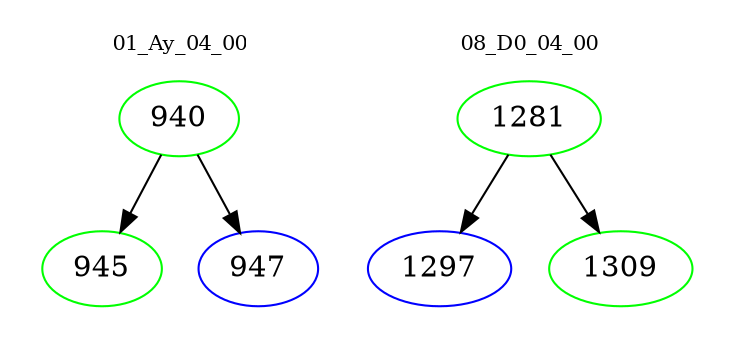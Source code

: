 digraph{
subgraph cluster_0 {
color = white
label = "01_Ay_04_00";
fontsize=10;
T0_940 [label="940", color="green"]
T0_940 -> T0_945 [color="black"]
T0_945 [label="945", color="green"]
T0_940 -> T0_947 [color="black"]
T0_947 [label="947", color="blue"]
}
subgraph cluster_1 {
color = white
label = "08_D0_04_00";
fontsize=10;
T1_1281 [label="1281", color="green"]
T1_1281 -> T1_1297 [color="black"]
T1_1297 [label="1297", color="blue"]
T1_1281 -> T1_1309 [color="black"]
T1_1309 [label="1309", color="green"]
}
}
